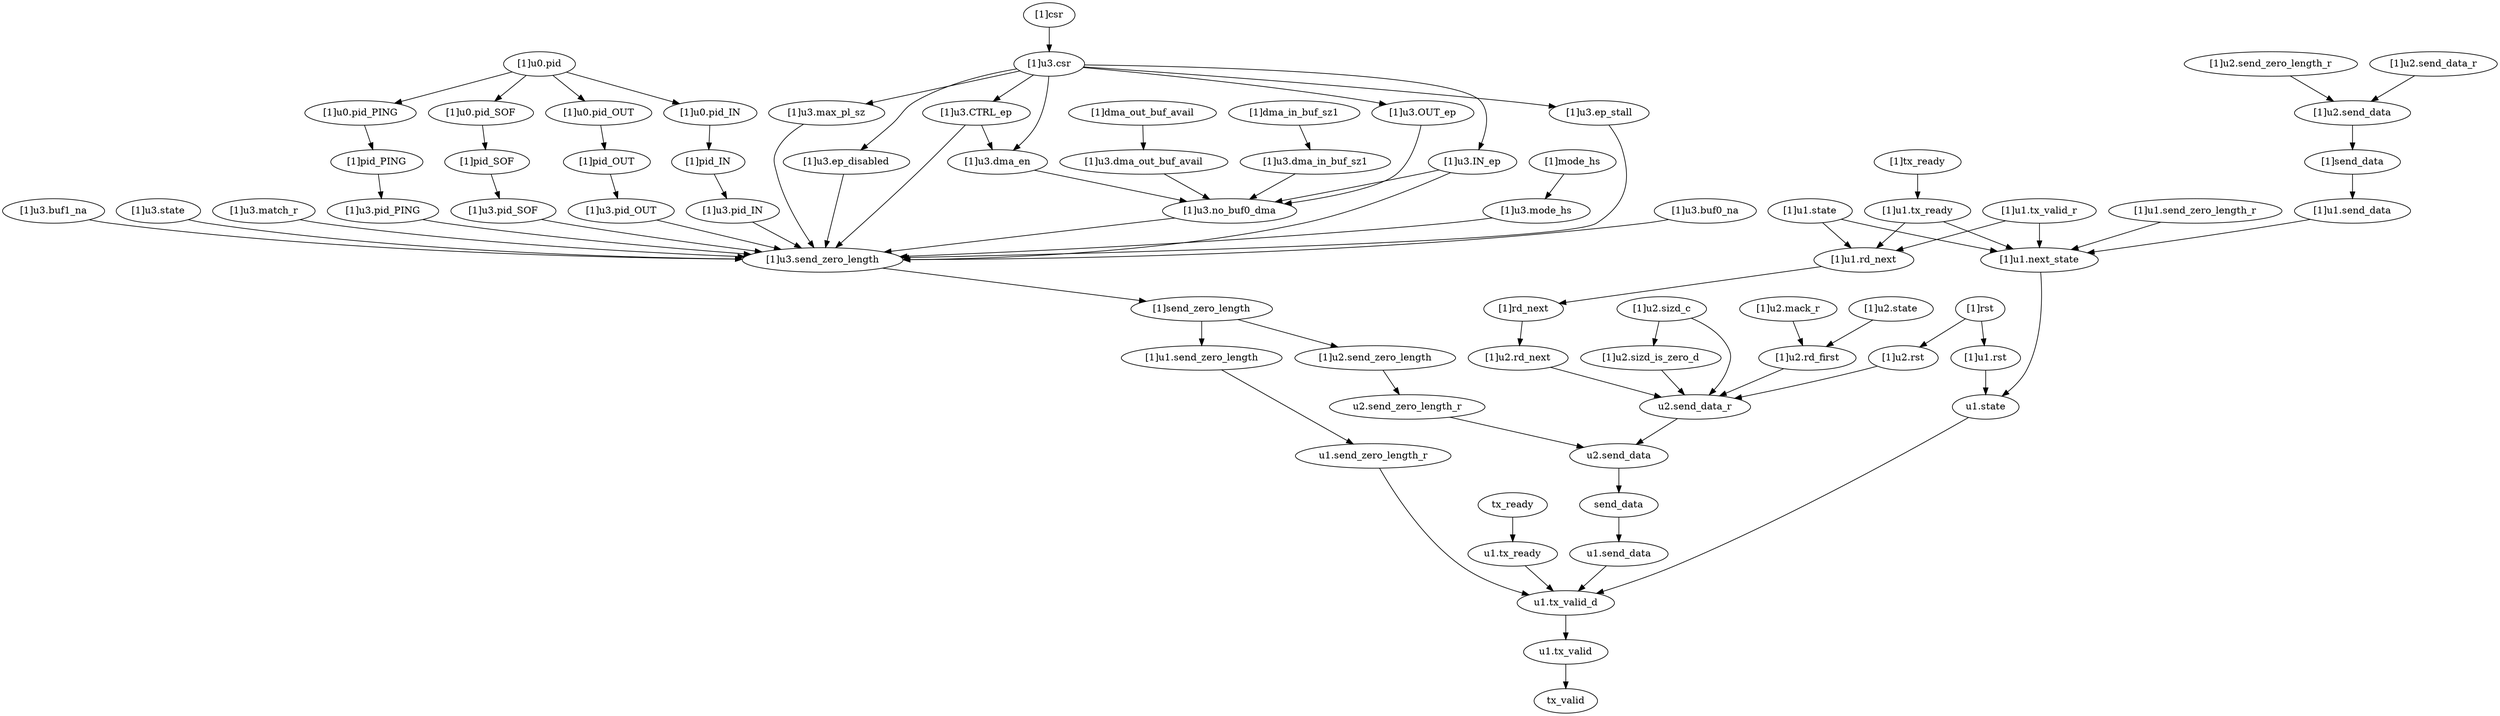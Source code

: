 strict digraph "" {
	"[1]u0.pid_IN"	 [complexity=18,
		importance=0.0511569460859,
		rank=0.00284205256033];
	"[1]pid_IN"	 [complexity=18,
		importance=0.0497546988088,
		rank=0.00276414993382];
	"[1]u0.pid_IN" -> "[1]pid_IN";
	"[1]u2.rd_first"	 [complexity=9,
		importance=0.0684080682556,
		rank=0.00760089647284];
	"u2.send_data_r"	 [complexity=8,
		importance=0.0334455280281,
		rank=0.00418069100351];
	"[1]u2.rd_first" -> "u2.send_data_r";
	"[1]rst"	 [complexity=4,
		importance=0.118118560656,
		rank=0.0295296401641];
	"[1]u2.rst"	 [complexity=9,
		importance=0.101718320359,
		rank=0.0113020355955];
	"[1]rst" -> "[1]u2.rst";
	"[1]u1.rst"	 [complexity=4,
		importance=0.116792091342,
		rank=0.0291980228356];
	"[1]rst" -> "[1]u1.rst";
	"[1]dma_in_buf_sz1"	 [complexity=21,
		importance=0.0298734742877,
		rank=0.00142254639465];
	"[1]u3.dma_in_buf_sz1"	 [complexity=21,
		importance=0.0285470049737,
		rank=0.00135938118922];
	"[1]dma_in_buf_sz1" -> "[1]u3.dma_in_buf_sz1";
	"[1]u3.ep_disabled"	 [complexity=9,
		importance=0.024292209951,
		rank=0.002699134439];
	"[1]u3.send_zero_length"	 [complexity=6,
		importance=0.0229563554041,
		rank=0.00382605923402];
	"[1]u3.ep_disabled" -> "[1]u3.send_zero_length";
	"[1]u3.dma_en"	 [complexity=21,
		importance=0.0279128306721,
		rank=0.00132918241296];
	"[1]u3.no_buf0_dma"	 [complexity=15,
		importance=0.0265573321272,
		rank=0.00177048880848];
	"[1]u3.dma_en" -> "[1]u3.no_buf0_dma";
	"[1]u3.CTRL_ep"	 [complexity=24,
		importance=0.029248685219,
		rank=0.00121869521746];
	"[1]u3.CTRL_ep" -> "[1]u3.dma_en";
	"[1]u3.CTRL_ep" -> "[1]u3.send_zero_length";
	"[1]u3.dma_in_buf_sz1" -> "[1]u3.no_buf0_dma";
	"[1]u1.state"	 [complexity=8,
		importance=0.426994168956,
		rank=0.0533742711195];
	"[1]u1.next_state"	 [complexity=5,
		importance=0.0605797041635,
		rank=0.0121159408327];
	"[1]u1.state" -> "[1]u1.next_state";
	"[1]u1.rd_next"	 [complexity=11,
		importance=0.0391585086896,
		rank=0.00355986442633];
	"[1]u1.state" -> "[1]u1.rd_next";
	"[1]u3.no_buf0_dma" -> "[1]u3.send_zero_length";
	"[1]u1.tx_ready"	 [complexity=10,
		importance=0.183728785337,
		rank=0.0183728785337];
	"[1]u1.tx_ready" -> "[1]u1.next_state";
	"[1]u1.tx_ready" -> "[1]u1.rd_next";
	"[1]u3.csr"	 [complexity=23,
		importance=0.0298828595205,
		rank=0.00129925476176];
	"[1]u3.csr" -> "[1]u3.ep_disabled";
	"[1]u3.csr" -> "[1]u3.dma_en";
	"[1]u3.csr" -> "[1]u3.CTRL_ep";
	"[1]u3.ep_stall"	 [complexity=7,
		importance=0.024292209951,
		rank=0.00347031570728];
	"[1]u3.csr" -> "[1]u3.ep_stall";
	"[1]u3.max_pl_sz"	 [complexity=7,
		importance=0.024292209951,
		rank=0.00347031570728];
	"[1]u3.csr" -> "[1]u3.max_pl_sz";
	"[1]u3.IN_ep"	 [complexity=21,
		importance=0.027893186674,
		rank=0.00132824698448];
	"[1]u3.csr" -> "[1]u3.IN_ep";
	"[1]u3.OUT_ep"	 [complexity=21,
		importance=0.027893186674,
		rank=0.00132824698448];
	"[1]u3.csr" -> "[1]u3.OUT_ep";
	"[1]csr"	 [complexity=23,
		importance=0.0312093288346,
		rank=0.00135692734064];
	"[1]csr" -> "[1]u3.csr";
	"[1]u2.send_zero_length_r"	 [complexity=14,
		importance=0.254196576458,
		rank=0.0181568983185];
	"[1]u2.send_data"	 [complexity=11,
		importance=0.25188841584,
		rank=0.0228989468945];
	"[1]u2.send_zero_length_r" -> "[1]u2.send_data";
	"[1]u3.mode_hs"	 [complexity=8,
		importance=0.0246144264844,
		rank=0.00307680331055];
	"[1]u3.mode_hs" -> "[1]u3.send_zero_length";
	"[1]u2.mack_r"	 [complexity=10,
		importance=0.0715123191443,
		rank=0.00715123191443];
	"[1]u2.mack_r" -> "[1]u2.rd_first";
	"[1]u3.pid_PING"	 [complexity=8,
		importance=0.0247020699657,
		rank=0.00308775874572];
	"[1]u3.pid_PING" -> "[1]u3.send_zero_length";
	"[1]u1.send_zero_length"	 [complexity=6,
		importance=0.0179639976275,
		rank=0.00299399960458];
	"u1.send_zero_length_r"	 [complexity=4,
		importance=0.0160003950493,
		rank=0.00400009876232];
	"[1]u1.send_zero_length" -> "u1.send_zero_length_r";
	"[1]u2.send_data_r"	 [complexity=14,
		importance=0.255225993036,
		rank=0.018230428074];
	"[1]u2.send_data_r" -> "[1]u2.send_data";
	"u2.send_data"	 [complexity=5,
		importance=0.0301079508315,
		rank=0.00602159016629];
	"u2.send_data_r" -> "u2.send_data";
	"[1]u3.dma_out_buf_avail"	 [complexity=21,
		importance=0.0285470049737,
		rank=0.00135938118922];
	"[1]u3.dma_out_buf_avail" -> "[1]u3.no_buf0_dma";
	"[1]u3.ep_stall" -> "[1]u3.send_zero_length";
	"[1]u3.buf0_na"	 [complexity=15,
		importance=0.0477365920353,
		rank=0.00318243946902];
	"[1]u3.buf0_na" -> "[1]u3.send_zero_length";
	"[1]u2.sizd_is_zero_d"	 [complexity=11,
		importance=0.0355093829121,
		rank=0.00322812571929];
	"[1]u2.sizd_is_zero_d" -> "u2.send_data_r";
	"[1]u1.send_zero_length_r"	 [complexity=7,
		importance=0.123467568946,
		rank=0.0176382241351];
	"[1]u1.send_zero_length_r" -> "[1]u1.next_state";
	"[1]u3.max_pl_sz" -> "[1]u3.send_zero_length";
	tx_ready	 [complexity=3,
		importance=0.0101622593758,
		rank=0.00338741979194];
	"u1.tx_ready"	 [complexity=3,
		importance=0.00883579006175,
		rank=0.00294526335392];
	tx_ready -> "u1.tx_ready";
	"[1]tx_ready"	 [complexity=10,
		importance=0.185055254651,
		rank=0.0185055254651];
	"[1]tx_ready" -> "[1]u1.tx_ready";
	"u1.tx_valid_d"	 [complexity=2,
		importance=0.00684611721524,
		rank=0.00342305860762];
	"u1.tx_valid"	 [complexity=0,
		importance=0.0044696434703,
		rank=0.0];
	"u1.tx_valid_d" -> "u1.tx_valid";
	"u1.state"	 [complexity=3,
		importance=0.0577051775336,
		rank=0.0192350591779];
	"[1]u1.next_state" -> "u1.state";
	"[1]u3.buf1_na"	 [complexity=15,
		importance=0.0478471256049,
		rank=0.00318980837366];
	"[1]u3.buf1_na" -> "[1]u3.send_zero_length";
	"[1]u2.rd_next"	 [complexity=11,
		importance=0.0356531081048,
		rank=0.00324119164589];
	"[1]u2.rd_next" -> "u2.send_data_r";
	"[1]u2.state"	 [complexity=10,
		importance=0.0742836890454,
		rank=0.00742836890454];
	"[1]u2.state" -> "[1]u2.rd_first";
	"u1.state" -> "u1.tx_valid_d";
	"[1]mode_hs"	 [complexity=8,
		importance=0.0259408957985,
		rank=0.00324261197481];
	"[1]mode_hs" -> "[1]u3.mode_hs";
	"[1]u3.state"	 [complexity=7,
		importance=0.0332369273067,
		rank=0.00474813247238];
	"[1]u3.state" -> "[1]u3.send_zero_length";
	"[1]rd_next"	 [complexity=11,
		importance=0.0374153186952,
		rank=0.00340139260865];
	"[1]u1.rd_next" -> "[1]rd_next";
	"[1]u3.match_r"	 [complexity=9,
		importance=0.0247149931401,
		rank=0.00274611034891];
	"[1]u3.match_r" -> "[1]u3.send_zero_length";
	"u1.tx_ready" -> "u1.tx_valid_d";
	"[1]u3.pid_SOF"	 [complexity=9,
		importance=0.0247020699657,
		rank=0.00274467444064];
	"[1]u3.pid_SOF" -> "[1]u3.send_zero_length";
	"[1]u0.pid"	 [complexity=17,
		importance=0.0309289951541,
		rank=0.00181935265612];
	"[1]u0.pid" -> "[1]u0.pid_IN";
	"[1]u0.pid_SOF"	 [complexity=9,
		importance=0.0277813454342,
		rank=0.00308681615936];
	"[1]u0.pid" -> "[1]u0.pid_SOF";
	"[1]u0.pid_PING"	 [complexity=8,
		importance=0.0277813454342,
		rank=0.00347266817928];
	"[1]u0.pid" -> "[1]u0.pid_PING";
	"[1]u0.pid_OUT"	 [complexity=15,
		importance=0.0282005906818,
		rank=0.00188003937878];
	"[1]u0.pid" -> "[1]u0.pid_OUT";
	"[1]u3.IN_ep" -> "[1]u3.no_buf0_dma";
	"[1]u3.IN_ep" -> "[1]u3.send_zero_length";
	"[1]u2.sizd_c"	 [complexity=13,
		importance=0.0414066455887,
		rank=0.00318512658375];
	"[1]u2.sizd_c" -> "u2.send_data_r";
	"[1]u2.sizd_c" -> "[1]u2.sizd_is_zero_d";
	"[1]send_data"	 [complexity=11,
		importance=0.248315671477,
		rank=0.0225741519525];
	"[1]u1.send_data"	 [complexity=11,
		importance=0.245202225982,
		rank=0.0222911114529];
	"[1]send_data" -> "[1]u1.send_data";
	"u1.send_data"	 [complexity=5,
		importance=0.0234217609739,
		rank=0.00468435219478];
	"u1.send_data" -> "u1.tx_valid_d";
	"[1]u1.tx_valid_r"	 [complexity=8,
		importance=0.0628838512806,
		rank=0.00786048141007];
	"[1]u1.tx_valid_r" -> "[1]u1.next_state";
	"[1]u1.tx_valid_r" -> "[1]u1.rd_next";
	"[1]u3.pid_OUT"	 [complexity=15,
		importance=0.0251213152132,
		rank=0.00167475434755];
	"[1]u3.pid_OUT" -> "[1]u3.send_zero_length";
	tx_valid	 [complexity=0,
		importance=0.00195492441987,
		rank=0.0];
	"[1]u2.rst" -> "u2.send_data_r";
	send_data	 [complexity=5,
		importance=0.0265352064687,
		rank=0.00530704129374];
	send_data -> "u1.send_data";
	"[1]u1.rst" -> "u1.state";
	"[1]send_zero_length"	 [complexity=6,
		importance=0.0205125896371,
		rank=0.00341876493952];
	"[1]send_zero_length" -> "[1]u1.send_zero_length";
	"[1]u2.send_zero_length"	 [complexity=10,
		importance=0.0343797140284,
		rank=0.00343797140284];
	"[1]send_zero_length" -> "[1]u2.send_zero_length";
	"[1]pid_SOF"	 [complexity=9,
		importance=0.0263790981572,
		rank=0.00293101090635];
	"[1]u0.pid_SOF" -> "[1]pid_SOF";
	"[1]rd_next" -> "[1]u2.rd_next";
	"[1]pid_OUT"	 [complexity=15,
		importance=0.0267983434047,
		rank=0.00178655622698];
	"[1]pid_OUT" -> "[1]u3.pid_OUT";
	"u1.send_zero_length_r" -> "u1.tx_valid_d";
	"[1]u3.send_zero_length" -> "[1]send_zero_length";
	"[1]pid_PING"	 [complexity=8,
		importance=0.0263790981572,
		rank=0.00329738726965];
	"[1]pid_PING" -> "[1]u3.pid_PING";
	"[1]u0.pid_PING" -> "[1]pid_PING";
	"[1]u3.pid_IN"	 [complexity=18,
		importance=0.0480776706174,
		rank=0.00267098170096];
	"[1]u3.pid_IN" -> "[1]u3.send_zero_length";
	"[1]pid_SOF" -> "[1]u3.pid_SOF";
	"[1]pid_IN" -> "[1]u3.pid_IN";
	"u2.send_zero_length_r"	 [complexity=8,
		importance=0.0324161114502,
		rank=0.00405201393128];
	"u2.send_zero_length_r" -> "u2.send_data";
	"[1]dma_out_buf_avail"	 [complexity=21,
		importance=0.0298734742877,
		rank=0.00142254639465];
	"[1]dma_out_buf_avail" -> "[1]u3.dma_out_buf_avail";
	"[1]u0.pid_OUT" -> "[1]pid_OUT";
	"u1.tx_valid" -> tx_valid;
	"[1]u2.send_zero_length" -> "u2.send_zero_length_r";
	"[1]u1.send_data" -> "[1]u1.next_state";
	"[1]u2.send_data" -> "[1]send_data";
	"[1]u3.OUT_ep" -> "[1]u3.no_buf0_dma";
	"u2.send_data" -> send_data;
}
